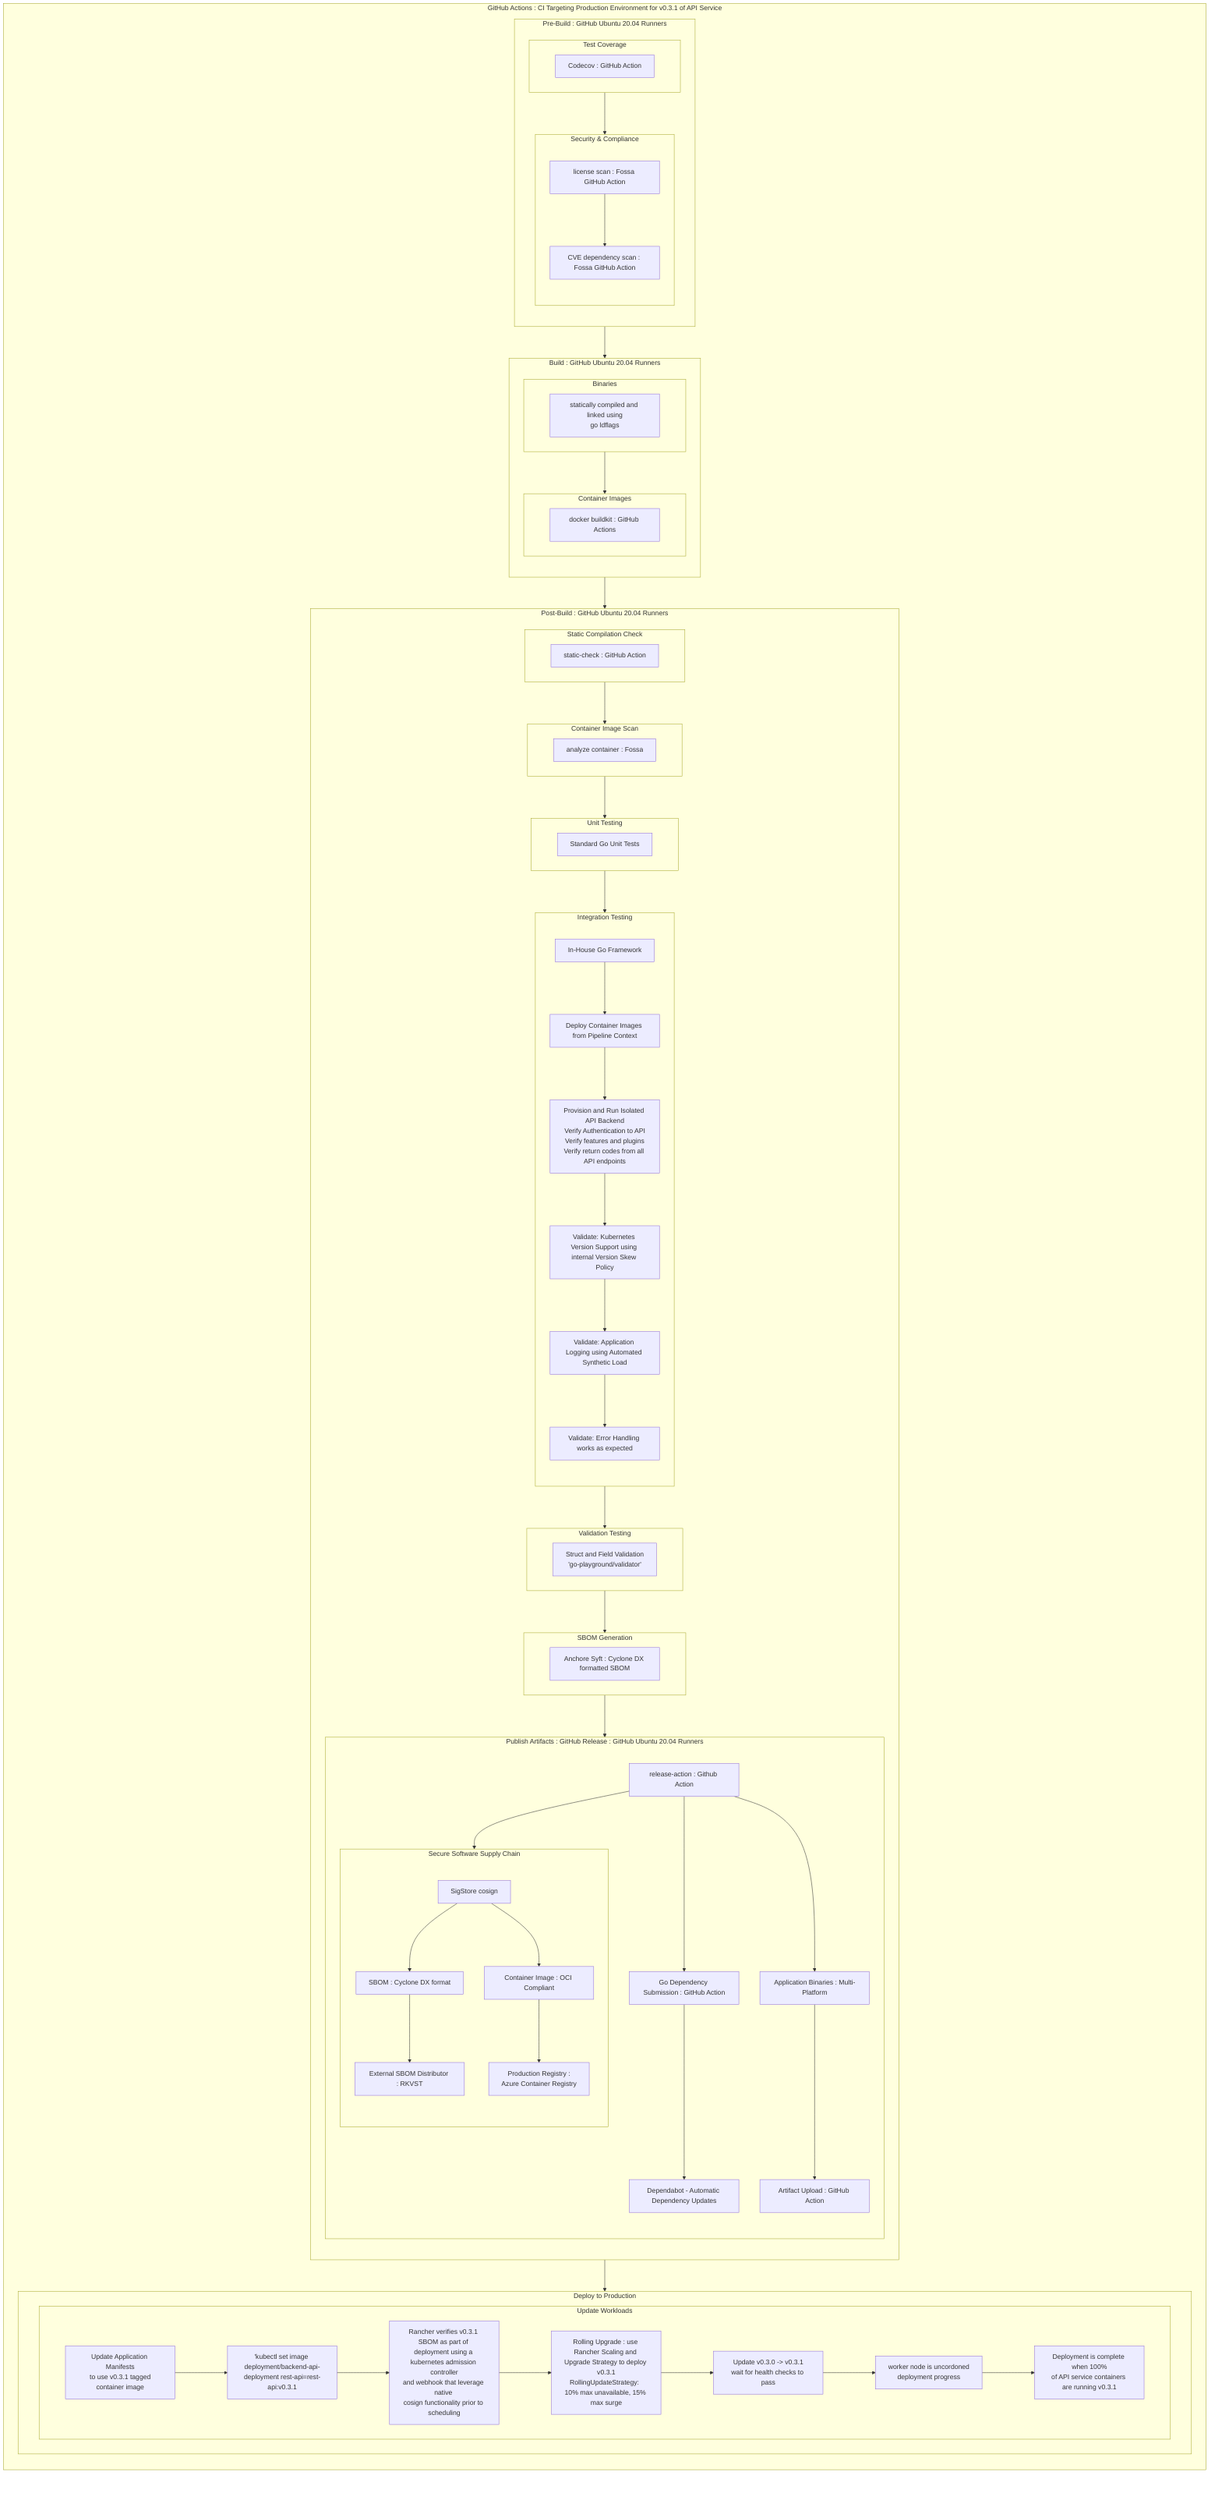 flowchart LR
    subgraph CI[GitHub Actions : CI Targeting Production Environment for v0.3.1 of API Service]
        subgraph pb[Pre-Build : GitHub Ubuntu 20.04 Runners]
        direction TB
            subgraph tc[Test Coverage]
                tc1[Codecov : GitHub Action]
            end
            subgraph ff[Security & Compliance]
                direction TB
                f1[license scan : Fossa GitHub Action] --> f2[CVE dependency scan : Fossa GitHub Action] 
            end
            tc --> ff
        end
        subgraph b[Build : GitHub Ubuntu 20.04 Runners]
            direction TB
            subgraph b2[Binaries]
                b2a[statically compiled and linked using\ngo ldflags]
            end
            subgraph b3[Container Images]
                b3a[docker buildkit : GitHub Actions]
            end
            b2 --> b3
        end
        subgraph pbb[Post-Build : GitHub Ubuntu 20.04 Runners]
            direction TB
            subgraph sc[Static Compilation Check ]
                sc1[static-check : GitHub Action]
            end
            subgraph sb[SBOM Generation]
                s1[Anchore Syft : Cyclone DX formatted SBOM]
            end
            subgraph ff1[Container Image Scan]
                f3[analyze container : Fossa]
            end
            subgraph pbb1[Unit Testing]
                pbb1a[Standard Go Unit Tests]
            end
            subgraph vt[Validation Testing]
                vt1[Struct and Field Validation\n'go-playground/validator']
            end
            subgraph it[Integration Testing]
                direction TB
                it1[In-House Go Framework]
                it1a[Deploy Container Images from Pipeline Context]
                it1b[Provision and Run Isolated API Backend\nVerify Authentication to API\nVerify features and plugins\nVerify return codes from all API endpoints]
                it2[Validate: Kubernetes Version Support using internal Version Skew Policy]
                it3[Validate: Application Logging using Automated Synthetic Load]
                it4[Validate: Error Handling works as expected]
                it1 --> it1a --> it1b --> it2 --> it3 --> it4
            end          
            subgraph rp[Publish Artifacts : GitHub Release : GitHub Ubuntu 20.04 Runners]
            direction TB
                rp1[release-action : Github Action]
                subgraph s[Secure Software Supply Chain]
                direction TB
                    s2[SigStore cosign]
                    s2a[SBOM : Cyclone DX format] --> s2aa[External SBOM Distributor : RKVST]
                    s2b[Container Image : OCI Compliant] --> s2c[Production Registry :\nAzure Container Registry ]
                    end
                    s2d[Go Dependency Submission : GitHub Action] --> s2e[Dependabot - Automatic Dependency Updates]
                    s1a[Application Binaries : Multi-Platform]
                    s1b[Artifact Upload : GitHub Action]
                    s2 --> s2a & s2b
                    rp1 --> s1a & s2d
                    s1a --> s1b
                rp1 --> s
            end
            sc --> ff1 --> pbb1 --> it --> vt --> sb --> rp
        end
        subgraph pd[Deploy to Production]
            subgraph pd1[Update Workloads]
                pd1a[Update Application Manifests\n to use v0.3.1 tagged container image]
                pd1aa['kubectl set image deployment/backend-api-deployment rest-api=rest-api:v0.3.1]
                pd1b[Rancher verifies v0.3.1 SBOM as part of \ndeployment using a kubernetes admission controller\nand webhook that leverage native \ncosign functionality prior to scheduling]
                pd1c[Rolling Upgrade : use Rancher Scaling and Upgrade Strategy to deploy v0.3.1\nRollingUpdateStrategy:  10% max unavailable, 15% max surge]
                pd1d[Update v0.3.0 -> v0.3.1\nwait for health checks to pass]
                pd1e[worker node is uncordoned\n deployment progress]
                pd1f[Deployment is complete when 100%\nof API service containers are running v0.3.1]
                pd1a --> pd1aa --> pd1b --> pd1c --> pd1d --> pd1e --> pd1f
            end
        end
        pb --> b --> pbb --> pd
    end